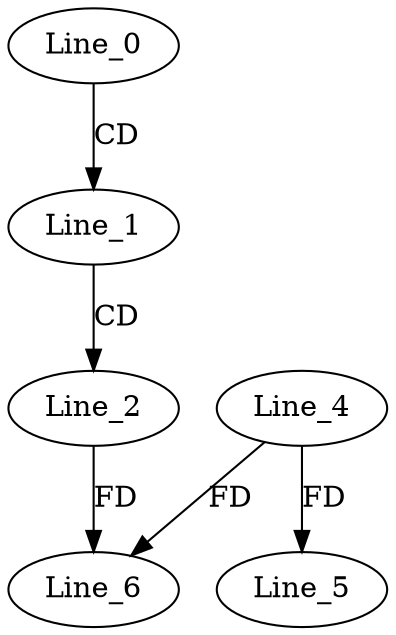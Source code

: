 digraph G {
  Line_0;
  Line_1;
  Line_2;
  Line_4;
  Line_5;
  Line_6;
  Line_0 -> Line_1 [ label="CD" ];
  Line_1 -> Line_2 [ label="CD" ];
  Line_4 -> Line_5 [ label="FD" ];
  Line_2 -> Line_6 [ label="FD" ];
  Line_4 -> Line_6 [ label="FD" ];
}
